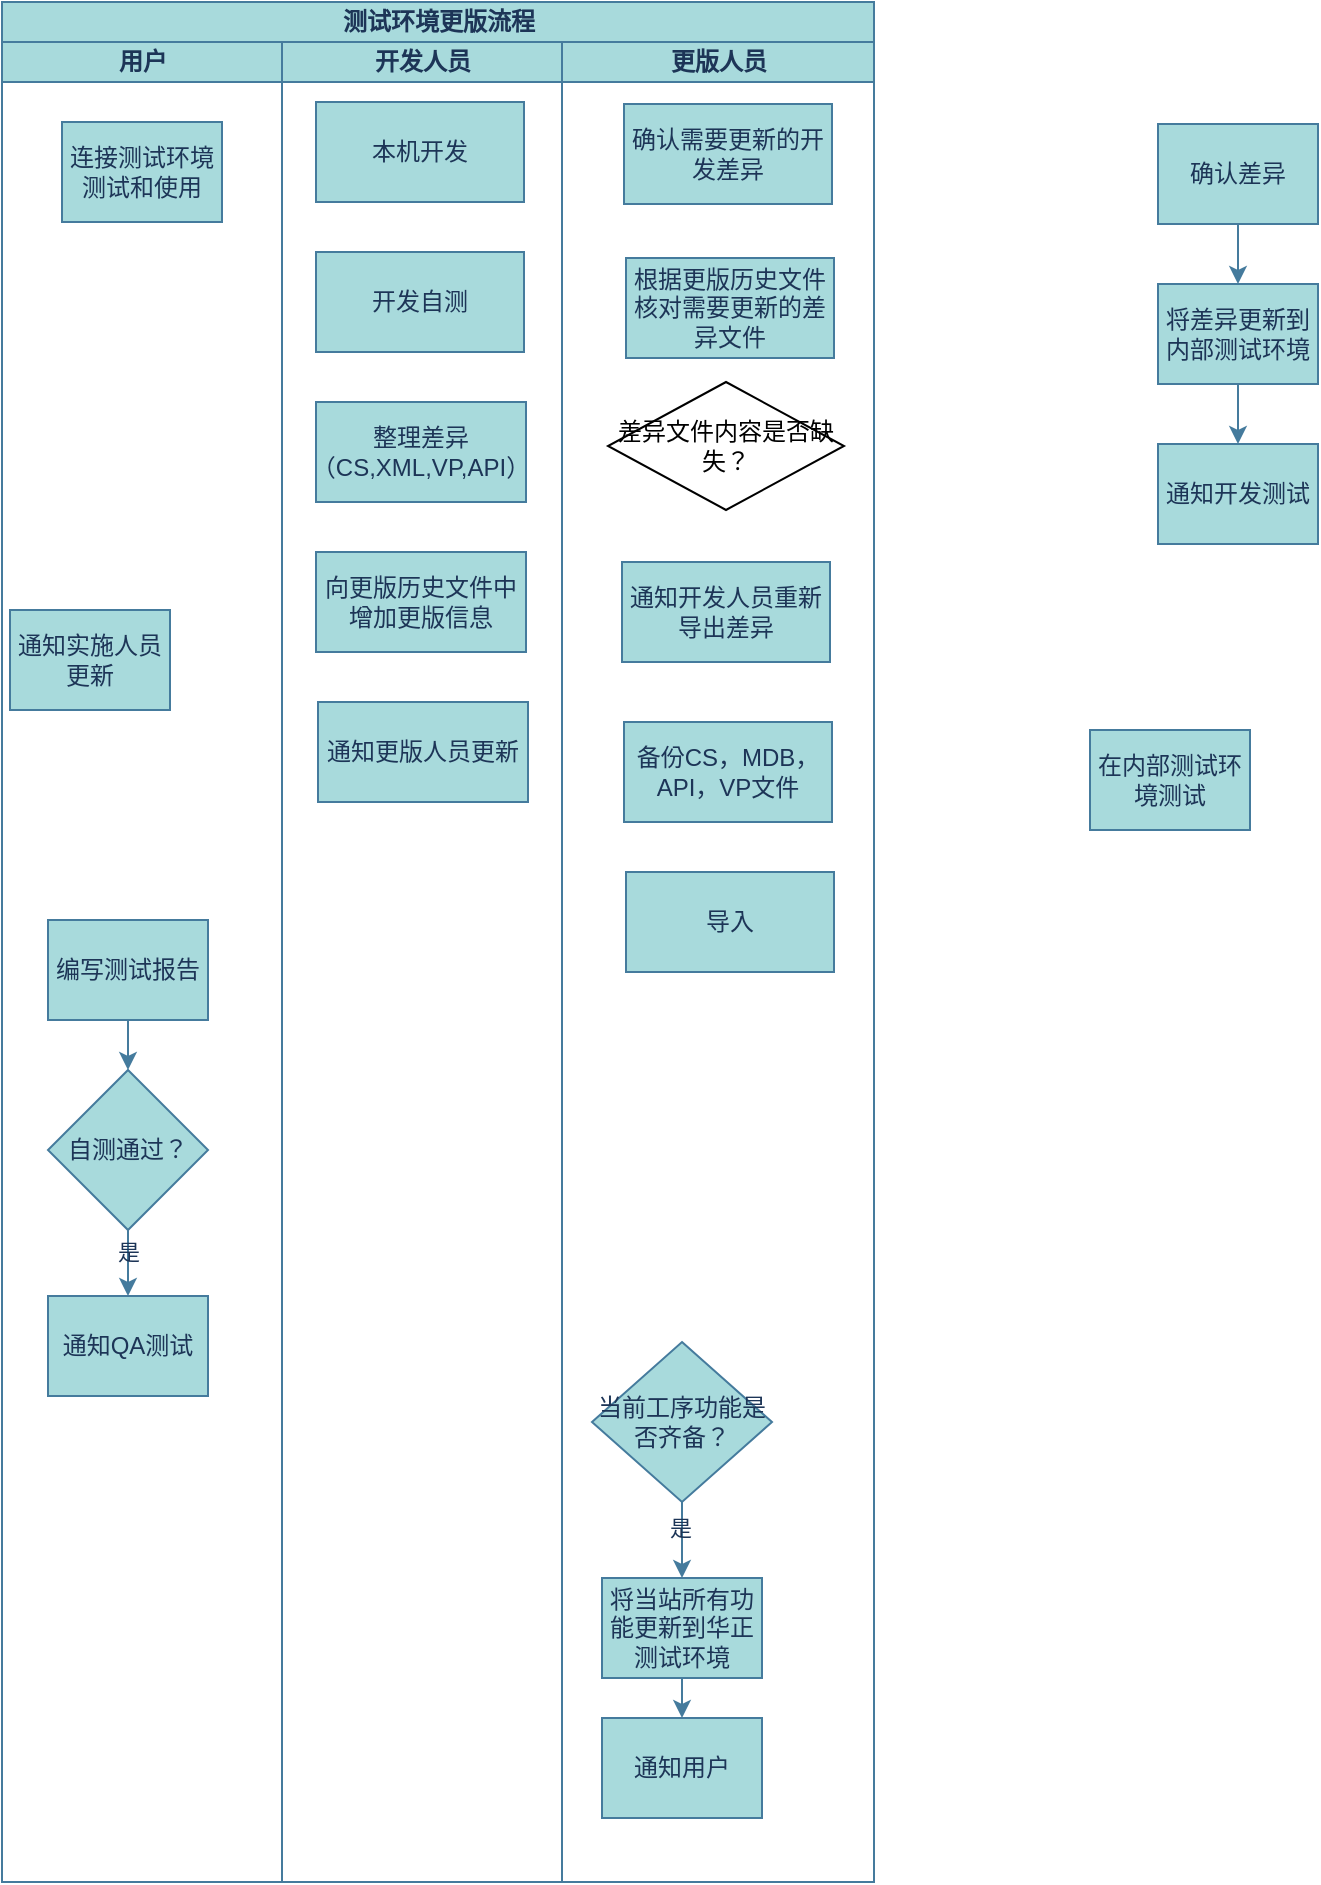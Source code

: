 <mxfile version="27.1.4">
  <diagram id="prtHgNgQTEPvFCAcTncT" name="Page-1">
    <mxGraphModel dx="947" dy="1714" grid="0" gridSize="10" guides="0" tooltips="1" connect="0" arrows="1" fold="1" page="1" pageScale="1" pageWidth="827" pageHeight="1169" background="#ffffff" math="0" shadow="0" adaptiveColors="simple">
      <root>
        <mxCell id="0" />
        <mxCell id="1" parent="0" />
        <mxCell id="2Te6Pes0WRBmmToiG1yR-1" value="测试环境更版流程" style="swimlane;childLayout=stackLayout;resizeParent=1;resizeParentMax=0;startSize=20;html=1;labelBackgroundColor=none;fillColor=#A8DADC;strokeColor=#457B9D;fontColor=#1D3557;" parent="1" vertex="1">
          <mxGeometry x="84" y="-8" width="436.0" height="940" as="geometry" />
        </mxCell>
        <mxCell id="2Te6Pes0WRBmmToiG1yR-31" value="用户" style="swimlane;startSize=20;html=1;labelBackgroundColor=none;fillColor=#A8DADC;strokeColor=#457B9D;fontColor=#1D3557;" parent="2Te6Pes0WRBmmToiG1yR-1" vertex="1">
          <mxGeometry y="20" width="140.0" height="920" as="geometry" />
        </mxCell>
        <mxCell id="2Te6Pes0WRBmmToiG1yR-61" value="连接测试环境测试和使用" style="rounded=0;whiteSpace=wrap;html=1;labelBackgroundColor=none;fillColor=#A8DADC;strokeColor=#457B9D;fontColor=#1D3557;" parent="2Te6Pes0WRBmmToiG1yR-31" vertex="1">
          <mxGeometry x="30.0" y="40" width="80" height="50" as="geometry" />
        </mxCell>
        <mxCell id="2Te6Pes0WRBmmToiG1yR-9" value="通知实施人员更新" style="rounded=0;whiteSpace=wrap;html=1;labelBackgroundColor=none;fillColor=#A8DADC;strokeColor=#457B9D;fontColor=#1D3557;" parent="2Te6Pes0WRBmmToiG1yR-31" vertex="1">
          <mxGeometry x="4.0" y="284" width="80" height="50" as="geometry" />
        </mxCell>
        <mxCell id="2Te6Pes0WRBmmToiG1yR-27" style="edgeStyle=orthogonalEdgeStyle;rounded=0;orthogonalLoop=1;jettySize=auto;html=1;exitX=0.5;exitY=1;exitDx=0;exitDy=0;entryX=0.5;entryY=0;entryDx=0;entryDy=0;labelBackgroundColor=none;strokeColor=#457B9D;fontColor=default;" parent="2Te6Pes0WRBmmToiG1yR-31" source="2Te6Pes0WRBmmToiG1yR-22" target="2Te6Pes0WRBmmToiG1yR-23" edge="1">
          <mxGeometry relative="1" as="geometry" />
        </mxCell>
        <mxCell id="2Te6Pes0WRBmmToiG1yR-22" value="编写测试报告" style="rounded=0;whiteSpace=wrap;html=1;labelBackgroundColor=none;fillColor=#A8DADC;strokeColor=#457B9D;fontColor=#1D3557;" parent="2Te6Pes0WRBmmToiG1yR-31" vertex="1">
          <mxGeometry x="23.0" y="439" width="80" height="50" as="geometry" />
        </mxCell>
        <mxCell id="2Te6Pes0WRBmmToiG1yR-23" value="自测通过？" style="rhombus;whiteSpace=wrap;html=1;labelBackgroundColor=none;fillColor=#A8DADC;strokeColor=#457B9D;fontColor=#1D3557;" parent="2Te6Pes0WRBmmToiG1yR-31" vertex="1">
          <mxGeometry x="23.0" y="514" width="80" height="80" as="geometry" />
        </mxCell>
        <mxCell id="2Te6Pes0WRBmmToiG1yR-28" value="通知QA测试" style="rounded=0;whiteSpace=wrap;html=1;labelBackgroundColor=none;fillColor=#A8DADC;strokeColor=#457B9D;fontColor=#1D3557;" parent="2Te6Pes0WRBmmToiG1yR-31" vertex="1">
          <mxGeometry x="23.0" y="627" width="80" height="50" as="geometry" />
        </mxCell>
        <mxCell id="2Te6Pes0WRBmmToiG1yR-40" style="edgeStyle=orthogonalEdgeStyle;rounded=0;orthogonalLoop=1;jettySize=auto;html=1;exitX=0.5;exitY=1;exitDx=0;exitDy=0;entryX=0.5;entryY=0;entryDx=0;entryDy=0;labelBackgroundColor=none;strokeColor=#457B9D;fontColor=default;" parent="2Te6Pes0WRBmmToiG1yR-31" source="2Te6Pes0WRBmmToiG1yR-23" target="2Te6Pes0WRBmmToiG1yR-28" edge="1">
          <mxGeometry relative="1" as="geometry" />
        </mxCell>
        <mxCell id="2Te6Pes0WRBmmToiG1yR-74" value="是" style="edgeLabel;html=1;align=center;verticalAlign=middle;resizable=0;points=[];labelBackgroundColor=none;fontColor=#1D3557;" parent="2Te6Pes0WRBmmToiG1yR-40" vertex="1" connectable="0">
          <mxGeometry x="-0.36" relative="1" as="geometry">
            <mxPoint as="offset" />
          </mxGeometry>
        </mxCell>
        <mxCell id="2Te6Pes0WRBmmToiG1yR-2" value="开发人员" style="swimlane;startSize=20;html=1;labelBackgroundColor=none;fillColor=#A8DADC;strokeColor=#457B9D;fontColor=#1D3557;" parent="2Te6Pes0WRBmmToiG1yR-1" vertex="1">
          <mxGeometry x="140.0" y="20" width="140" height="920" as="geometry" />
        </mxCell>
        <mxCell id="2Te6Pes0WRBmmToiG1yR-6" value="本机开发" style="rounded=0;whiteSpace=wrap;html=1;labelBackgroundColor=none;fillColor=#A8DADC;strokeColor=#457B9D;fontColor=#1D3557;" parent="2Te6Pes0WRBmmToiG1yR-2" vertex="1">
          <mxGeometry x="17" y="30" width="104" height="50" as="geometry" />
        </mxCell>
        <mxCell id="2Te6Pes0WRBmmToiG1yR-7" value="开发自测" style="rounded=0;whiteSpace=wrap;html=1;labelBackgroundColor=none;fillColor=#A8DADC;strokeColor=#457B9D;fontColor=#1D3557;" parent="2Te6Pes0WRBmmToiG1yR-2" vertex="1">
          <mxGeometry x="17" y="105" width="104" height="50" as="geometry" />
        </mxCell>
        <mxCell id="2Te6Pes0WRBmmToiG1yR-8" value="整理差异（CS,XML,VP,API）" style="rounded=0;whiteSpace=wrap;html=1;labelBackgroundColor=none;fillColor=#A8DADC;strokeColor=#457B9D;fontColor=#1D3557;" parent="2Te6Pes0WRBmmToiG1yR-2" vertex="1">
          <mxGeometry x="17" y="180" width="105" height="50" as="geometry" />
        </mxCell>
        <mxCell id="JgxJwxs-dnPAv1spP54E-1" value="向更版历史文件中增加更版信息" style="rounded=0;whiteSpace=wrap;html=1;labelBackgroundColor=none;fillColor=#A8DADC;strokeColor=#457B9D;fontColor=#1D3557;" vertex="1" parent="2Te6Pes0WRBmmToiG1yR-2">
          <mxGeometry x="17.0" y="255" width="105" height="50" as="geometry" />
        </mxCell>
        <mxCell id="JgxJwxs-dnPAv1spP54E-2" value="通知更版人员更新" style="rounded=0;whiteSpace=wrap;html=1;labelBackgroundColor=none;fillColor=#A8DADC;strokeColor=#457B9D;fontColor=#1D3557;" vertex="1" parent="2Te6Pes0WRBmmToiG1yR-2">
          <mxGeometry x="18.0" y="330" width="105" height="50" as="geometry" />
        </mxCell>
        <mxCell id="2Te6Pes0WRBmmToiG1yR-3" value="更版人员" style="swimlane;startSize=20;html=1;labelBackgroundColor=none;fillColor=#A8DADC;strokeColor=#457B9D;fontColor=#1D3557;" parent="2Te6Pes0WRBmmToiG1yR-1" vertex="1">
          <mxGeometry x="280.0" y="20" width="156" height="920" as="geometry">
            <mxRectangle x="120" y="20" width="40" height="460" as="alternateBounds" />
          </mxGeometry>
        </mxCell>
        <mxCell id="2Te6Pes0WRBmmToiG1yR-69" style="edgeStyle=orthogonalEdgeStyle;rounded=0;orthogonalLoop=1;jettySize=auto;html=1;exitX=0.5;exitY=1;exitDx=0;exitDy=0;entryX=0.5;entryY=0;entryDx=0;entryDy=0;labelBackgroundColor=none;strokeColor=#457B9D;fontColor=default;" parent="2Te6Pes0WRBmmToiG1yR-3" source="2Te6Pes0WRBmmToiG1yR-51" target="2Te6Pes0WRBmmToiG1yR-50" edge="1">
          <mxGeometry relative="1" as="geometry" />
        </mxCell>
        <mxCell id="2Te6Pes0WRBmmToiG1yR-73" value="是" style="edgeLabel;html=1;align=center;verticalAlign=middle;resizable=0;points=[];labelBackgroundColor=none;fontColor=#1D3557;" parent="2Te6Pes0WRBmmToiG1yR-69" vertex="1" connectable="0">
          <mxGeometry x="-0.318" y="-1" relative="1" as="geometry">
            <mxPoint as="offset" />
          </mxGeometry>
        </mxCell>
        <mxCell id="2Te6Pes0WRBmmToiG1yR-51" value="当前工序功能是否齐备？" style="rhombus;whiteSpace=wrap;html=1;labelBackgroundColor=none;fillColor=#A8DADC;strokeColor=#457B9D;fontColor=#1D3557;" parent="2Te6Pes0WRBmmToiG1yR-3" vertex="1">
          <mxGeometry x="15" y="650" width="90" height="80" as="geometry" />
        </mxCell>
        <mxCell id="2Te6Pes0WRBmmToiG1yR-70" style="edgeStyle=orthogonalEdgeStyle;rounded=0;orthogonalLoop=1;jettySize=auto;html=1;exitX=0.5;exitY=1;exitDx=0;exitDy=0;entryX=0.5;entryY=0;entryDx=0;entryDy=0;labelBackgroundColor=none;strokeColor=#457B9D;fontColor=default;" parent="2Te6Pes0WRBmmToiG1yR-3" source="2Te6Pes0WRBmmToiG1yR-50" target="2Te6Pes0WRBmmToiG1yR-60" edge="1">
          <mxGeometry relative="1" as="geometry" />
        </mxCell>
        <mxCell id="2Te6Pes0WRBmmToiG1yR-60" value="通知用户" style="rounded=0;whiteSpace=wrap;html=1;labelBackgroundColor=none;fillColor=#A8DADC;strokeColor=#457B9D;fontColor=#1D3557;" parent="2Te6Pes0WRBmmToiG1yR-3" vertex="1">
          <mxGeometry x="20" y="838" width="80" height="50" as="geometry" />
        </mxCell>
        <mxCell id="2Te6Pes0WRBmmToiG1yR-50" value="将当站所有功能更新到华正测试环境" style="rounded=0;whiteSpace=wrap;html=1;labelBackgroundColor=none;fillColor=#A8DADC;strokeColor=#457B9D;fontColor=#1D3557;" parent="2Te6Pes0WRBmmToiG1yR-3" vertex="1">
          <mxGeometry x="20" y="768" width="80" height="50" as="geometry" />
        </mxCell>
        <mxCell id="JgxJwxs-dnPAv1spP54E-3" value="确认需要更新的开发差异" style="rounded=0;whiteSpace=wrap;html=1;labelBackgroundColor=none;fillColor=#A8DADC;strokeColor=#457B9D;fontColor=#1D3557;" vertex="1" parent="2Te6Pes0WRBmmToiG1yR-3">
          <mxGeometry x="31" y="31" width="104" height="50" as="geometry" />
        </mxCell>
        <mxCell id="JgxJwxs-dnPAv1spP54E-4" value="根据更版历史文件核对需要更新的差异文件" style="rounded=0;whiteSpace=wrap;html=1;labelBackgroundColor=none;fillColor=#A8DADC;strokeColor=#457B9D;fontColor=#1D3557;" vertex="1" parent="2Te6Pes0WRBmmToiG1yR-3">
          <mxGeometry x="32" y="108" width="104" height="50" as="geometry" />
        </mxCell>
        <mxCell id="JgxJwxs-dnPAv1spP54E-5" value="差异文件内容是否缺失？" style="rhombus;whiteSpace=wrap;html=1;" vertex="1" parent="2Te6Pes0WRBmmToiG1yR-3">
          <mxGeometry x="23" y="170" width="118" height="64" as="geometry" />
        </mxCell>
        <mxCell id="JgxJwxs-dnPAv1spP54E-6" value="通知开发人员重新导出差异" style="rounded=0;whiteSpace=wrap;html=1;labelBackgroundColor=none;fillColor=#A8DADC;strokeColor=#457B9D;fontColor=#1D3557;" vertex="1" parent="2Te6Pes0WRBmmToiG1yR-3">
          <mxGeometry x="30.0" y="260" width="104" height="50" as="geometry" />
        </mxCell>
        <mxCell id="JgxJwxs-dnPAv1spP54E-7" value="备份CS，MDB，API，VP文件" style="rounded=0;whiteSpace=wrap;html=1;labelBackgroundColor=none;fillColor=#A8DADC;strokeColor=#457B9D;fontColor=#1D3557;" vertex="1" parent="2Te6Pes0WRBmmToiG1yR-3">
          <mxGeometry x="31.0" y="340" width="104" height="50" as="geometry" />
        </mxCell>
        <mxCell id="JgxJwxs-dnPAv1spP54E-8" value="导入" style="rounded=0;whiteSpace=wrap;html=1;labelBackgroundColor=none;fillColor=#A8DADC;strokeColor=#457B9D;fontColor=#1D3557;" vertex="1" parent="2Te6Pes0WRBmmToiG1yR-3">
          <mxGeometry x="32.0" y="415" width="104" height="50" as="geometry" />
        </mxCell>
        <mxCell id="2Te6Pes0WRBmmToiG1yR-10" value="确认差异" style="rounded=0;whiteSpace=wrap;html=1;labelBackgroundColor=none;fillColor=#A8DADC;strokeColor=#457B9D;fontColor=#1D3557;" parent="1" vertex="1">
          <mxGeometry x="662" y="53" width="80" height="50" as="geometry" />
        </mxCell>
        <mxCell id="2Te6Pes0WRBmmToiG1yR-11" value="将差异更新到内部测试环境" style="rounded=0;whiteSpace=wrap;html=1;labelBackgroundColor=none;fillColor=#A8DADC;strokeColor=#457B9D;fontColor=#1D3557;" parent="1" vertex="1">
          <mxGeometry x="662" y="133" width="80" height="50" as="geometry" />
        </mxCell>
        <mxCell id="2Te6Pes0WRBmmToiG1yR-12" value="通知开发测试" style="rounded=0;whiteSpace=wrap;html=1;labelBackgroundColor=none;fillColor=#A8DADC;strokeColor=#457B9D;fontColor=#1D3557;" parent="1" vertex="1">
          <mxGeometry x="662" y="213" width="80" height="50" as="geometry" />
        </mxCell>
        <mxCell id="2Te6Pes0WRBmmToiG1yR-19" style="edgeStyle=orthogonalEdgeStyle;rounded=0;orthogonalLoop=1;jettySize=auto;html=1;exitX=0.5;exitY=1;exitDx=0;exitDy=0;entryX=0.5;entryY=0;entryDx=0;entryDy=0;labelBackgroundColor=none;strokeColor=#457B9D;fontColor=default;" parent="1" source="2Te6Pes0WRBmmToiG1yR-10" target="2Te6Pes0WRBmmToiG1yR-11" edge="1">
          <mxGeometry relative="1" as="geometry" />
        </mxCell>
        <mxCell id="2Te6Pes0WRBmmToiG1yR-20" style="edgeStyle=orthogonalEdgeStyle;rounded=0;orthogonalLoop=1;jettySize=auto;html=1;exitX=0.5;exitY=1;exitDx=0;exitDy=0;entryX=0.5;entryY=0;entryDx=0;entryDy=0;labelBackgroundColor=none;strokeColor=#457B9D;fontColor=default;" parent="1" source="2Te6Pes0WRBmmToiG1yR-11" target="2Te6Pes0WRBmmToiG1yR-12" edge="1">
          <mxGeometry relative="1" as="geometry" />
        </mxCell>
        <mxCell id="2Te6Pes0WRBmmToiG1yR-13" value="在内部测试环境测试" style="rounded=0;whiteSpace=wrap;html=1;labelBackgroundColor=none;fillColor=#A8DADC;strokeColor=#457B9D;fontColor=#1D3557;" parent="1" vertex="1">
          <mxGeometry x="628.0" y="356" width="80" height="50" as="geometry" />
        </mxCell>
      </root>
    </mxGraphModel>
  </diagram>
</mxfile>
